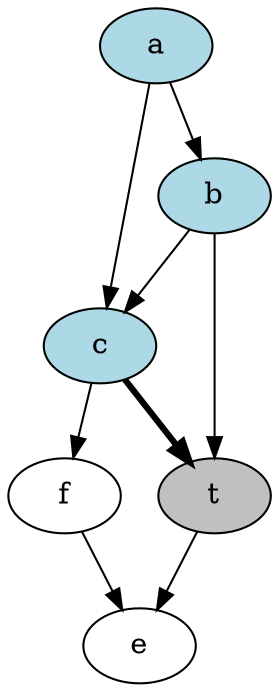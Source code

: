 digraph {
    a [style = filled, fillcolor = lightblue];
    b [style = filled, fillcolor = lightblue];
    c [style = filled, fillcolor = lightblue];

    t [style = filled, fillcolor = gray];

    a -> b [];
    a -> c [];
    b -> t [];
    b -> c [];
    c -> t [penwidth = 3];
    c -> f [];
    t -> e [];
    f -> e [];
}
